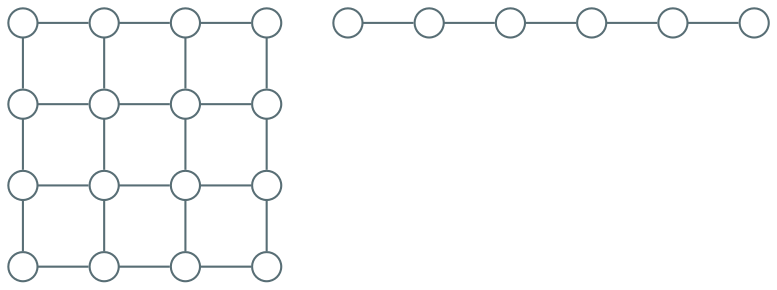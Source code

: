 digraph g {
    graph [nodesep=0.35, ranksep=0.35]
    rankdir=TB
    node [shape=circle color="#586e75" fontname="EBG,fzlz" fontcolor="#b58900" fontsize=2 label="" width=0.2 margin=0]
    edge [arrowhead=none color="#586e75" fontname="EBG,fzlz" fontcolor="#268bd2" fontsize=2 arrowsize=0.5]
    bgcolor="transparent"

    11 -> 12 -> 13 -> 14
    21 -> 22 -> 23 -> 24
    31 -> 32 -> 33 -> 34
    41 -> 42 -> 43 -> 44
    {rank="same" 11 21 31 41}
    11 -> 21 -> 31 -> 41
    {rank="same" 12 22 32 42}
    12 -> 22 -> 32 -> 42
    {rank="same" 13 23 33 43}
    13 -> 23 -> 33 -> 43
    {rank="same" 14 24 34 44}
    14 -> 24 -> 34 -> 44

    {rank="same" 61 62 63 64 65 66}
    61 -> 62 -> 63 -> 64 -> 65 -> 66
}